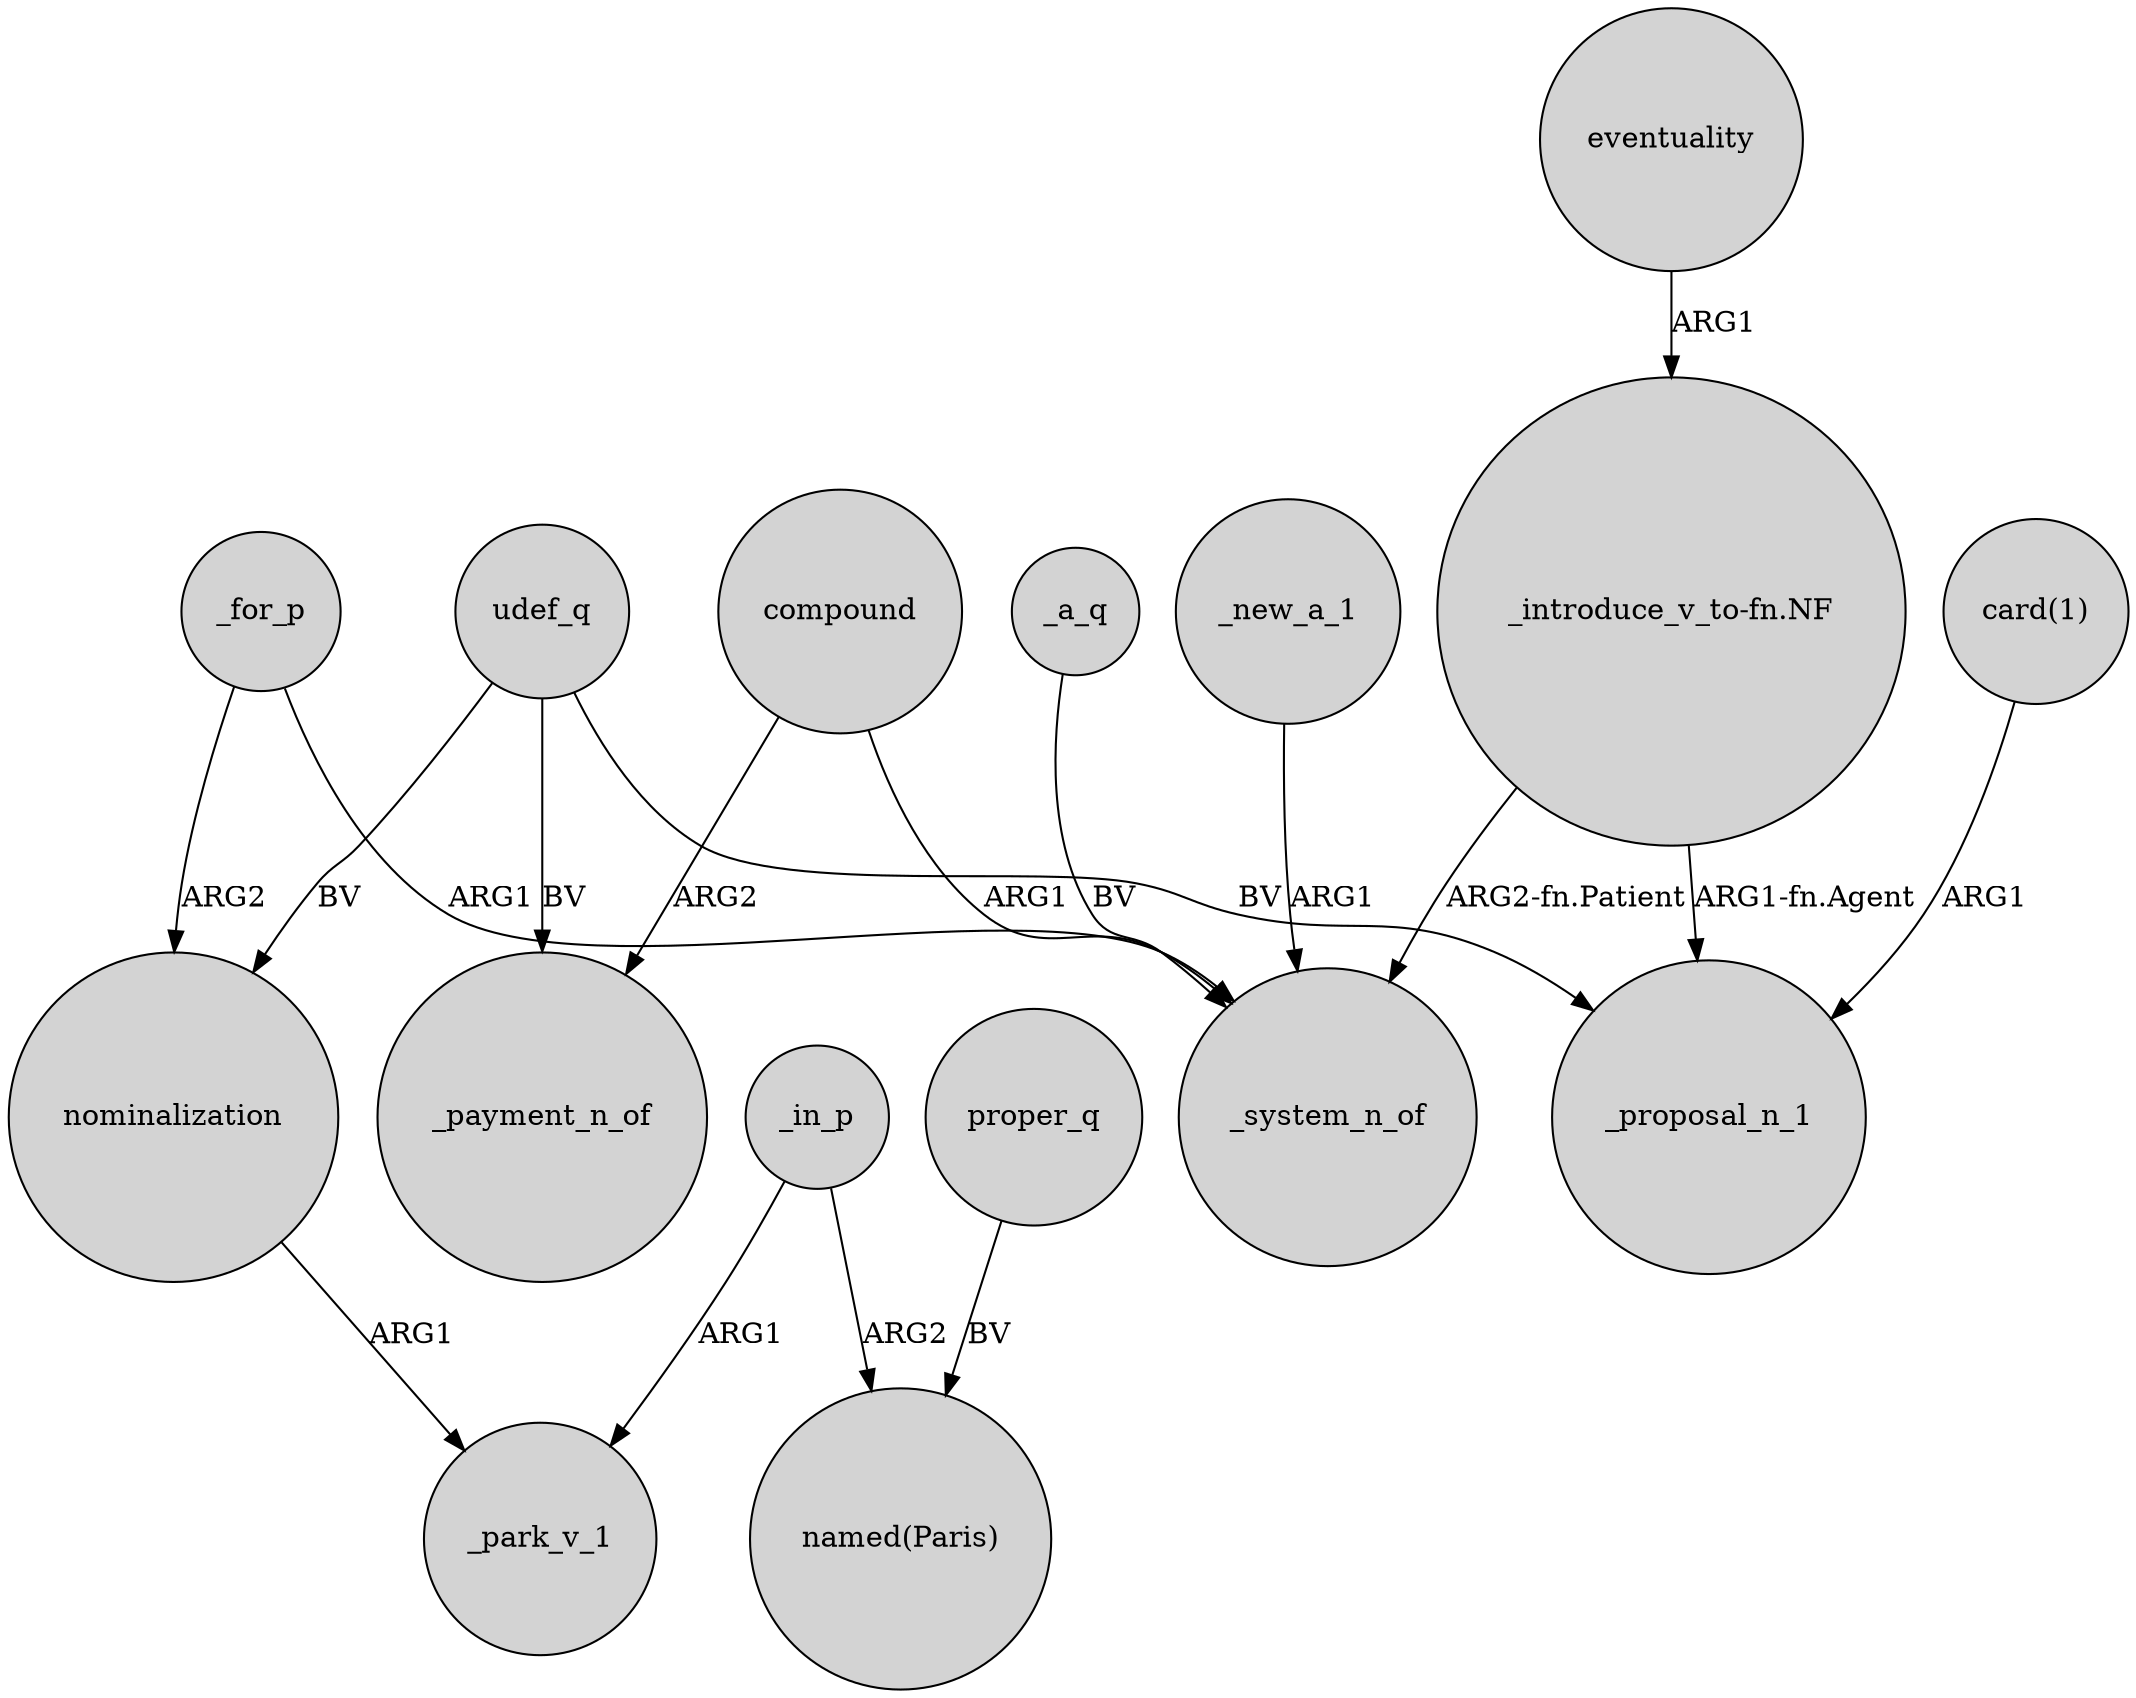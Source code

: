 digraph {
	node [shape=circle style=filled]
	_for_p -> nominalization [label=ARG2]
	_a_q -> _system_n_of [label=BV]
	_new_a_1 -> _system_n_of [label=ARG1]
	_in_p -> _park_v_1 [label=ARG1]
	_in_p -> "named(Paris)" [label=ARG2]
	udef_q -> nominalization [label=BV]
	_for_p -> _system_n_of [label=ARG1]
	"_introduce_v_to-fn.NF" -> _proposal_n_1 [label="ARG1-fn.Agent"]
	"card(1)" -> _proposal_n_1 [label=ARG1]
	compound -> _system_n_of [label=ARG1]
	eventuality -> "_introduce_v_to-fn.NF" [label=ARG1]
	compound -> _payment_n_of [label=ARG2]
	udef_q -> _proposal_n_1 [label=BV]
	udef_q -> _payment_n_of [label=BV]
	proper_q -> "named(Paris)" [label=BV]
	"_introduce_v_to-fn.NF" -> _system_n_of [label="ARG2-fn.Patient"]
	nominalization -> _park_v_1 [label=ARG1]
}
